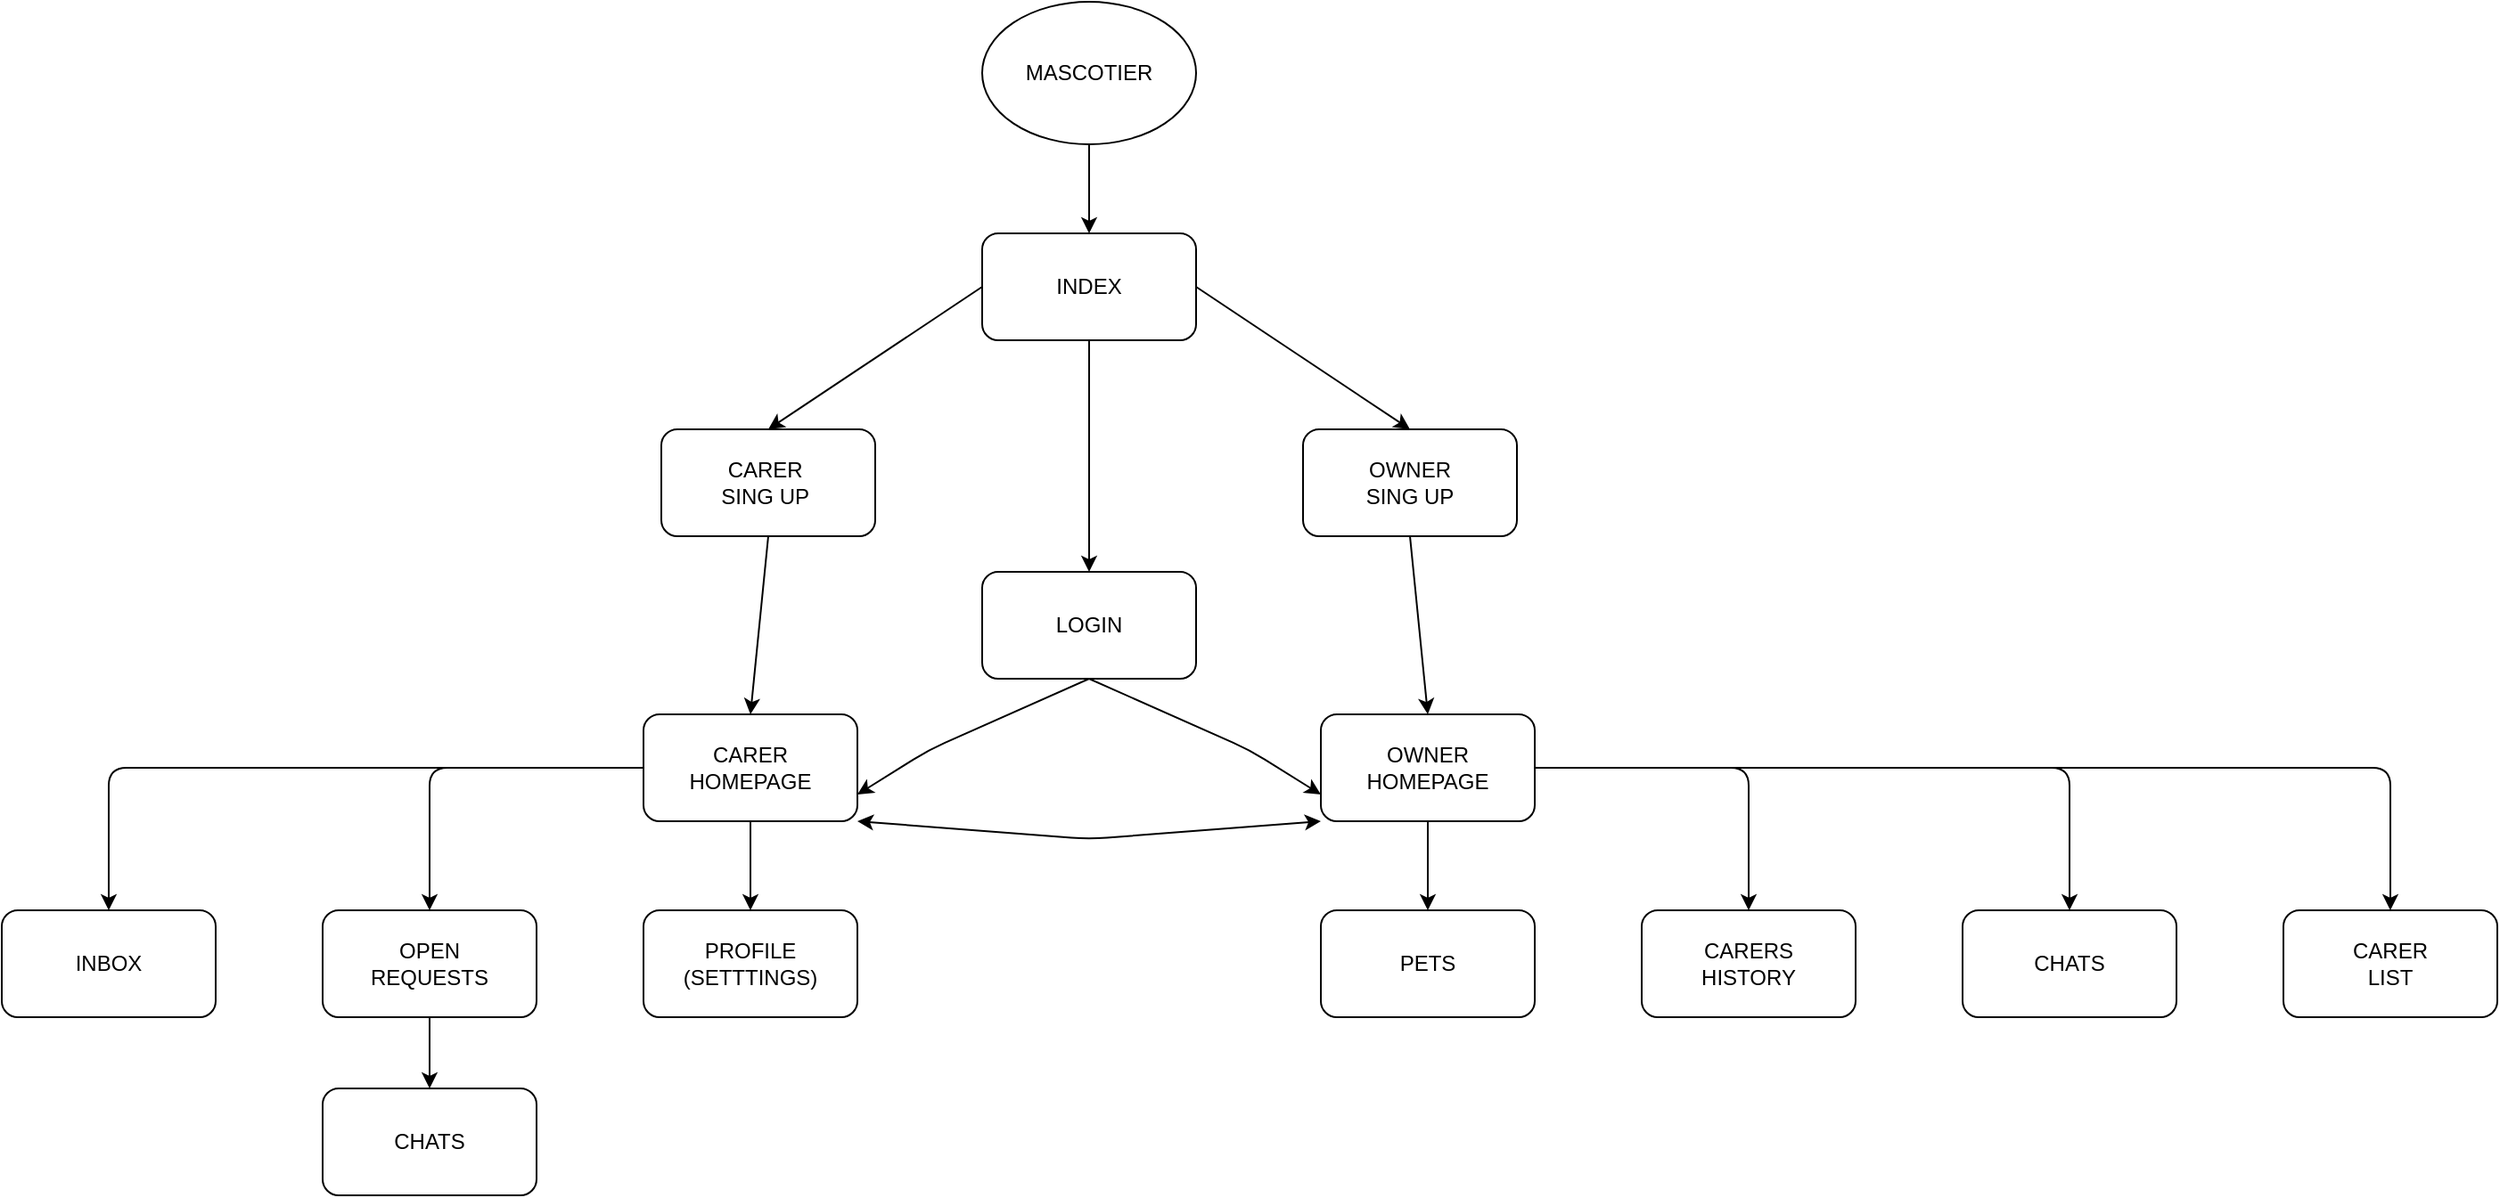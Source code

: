 <mxfile>
    <diagram id="RWnh-zX83HovCeuKFDDC" name="Page-1">
        <mxGraphModel dx="2066" dy="825" grid="1" gridSize="10" guides="1" tooltips="1" connect="1" arrows="1" fold="1" page="1" pageScale="1" pageWidth="850" pageHeight="1100" math="0" shadow="0">
            <root>
                <mxCell id="0"/>
                <mxCell id="1" parent="0"/>
                <mxCell id="17" style="edgeStyle=none;html=1;exitX=1;exitY=0.5;exitDx=0;exitDy=0;entryX=0.5;entryY=0;entryDx=0;entryDy=0;" parent="1" source="2" target="11" edge="1">
                    <mxGeometry relative="1" as="geometry"/>
                </mxCell>
                <mxCell id="18" style="edgeStyle=none;html=1;exitX=0;exitY=0.5;exitDx=0;exitDy=0;entryX=0.5;entryY=0;entryDx=0;entryDy=0;" parent="1" source="2" target="10" edge="1">
                    <mxGeometry relative="1" as="geometry">
                        <mxPoint x="270" y="270" as="sourcePoint"/>
                    </mxGeometry>
                </mxCell>
                <mxCell id="26" style="edgeStyle=none;html=1;exitX=0.5;exitY=1;exitDx=0;exitDy=0;entryX=0.5;entryY=0;entryDx=0;entryDy=0;startArrow=none;startFill=0;" parent="1" source="2" target="27" edge="1">
                    <mxGeometry relative="1" as="geometry">
                        <mxPoint x="320" y="400" as="targetPoint"/>
                    </mxGeometry>
                </mxCell>
                <mxCell id="2" value="INDEX" style="rounded=1;whiteSpace=wrap;html=1;" parent="1" vertex="1">
                    <mxGeometry x="340" y="210" width="120" height="60" as="geometry"/>
                </mxCell>
                <mxCell id="16" style="edgeStyle=none;html=1;exitX=0.5;exitY=1;exitDx=0;exitDy=0;entryX=0.5;entryY=0;entryDx=0;entryDy=0;" parent="1" source="6" target="2" edge="1">
                    <mxGeometry relative="1" as="geometry"/>
                </mxCell>
                <mxCell id="6" value="MASCOTIER" style="ellipse;whiteSpace=wrap;html=1;" parent="1" vertex="1">
                    <mxGeometry x="340" y="80" width="120" height="80" as="geometry"/>
                </mxCell>
                <mxCell id="20" style="edgeStyle=none;html=1;exitX=0.5;exitY=1;exitDx=0;exitDy=0;entryX=0.5;entryY=0;entryDx=0;entryDy=0;" parent="1" source="10" target="13" edge="1">
                    <mxGeometry relative="1" as="geometry"/>
                </mxCell>
                <mxCell id="10" value="CARER&amp;nbsp;&lt;br&gt;SING UP&amp;nbsp;" style="rounded=1;whiteSpace=wrap;html=1;" parent="1" vertex="1">
                    <mxGeometry x="160" y="320" width="120" height="60" as="geometry"/>
                </mxCell>
                <mxCell id="19" style="edgeStyle=none;html=1;exitX=0.5;exitY=1;exitDx=0;exitDy=0;entryX=0.5;entryY=0;entryDx=0;entryDy=0;" parent="1" source="11" target="12" edge="1">
                    <mxGeometry relative="1" as="geometry"/>
                </mxCell>
                <mxCell id="11" value="OWNER&lt;br&gt;SING UP" style="rounded=1;whiteSpace=wrap;html=1;" parent="1" vertex="1">
                    <mxGeometry x="520" y="320" width="120" height="60" as="geometry"/>
                </mxCell>
                <mxCell id="35" style="edgeStyle=none;html=1;exitX=0.5;exitY=1;exitDx=0;exitDy=0;entryX=0.5;entryY=0;entryDx=0;entryDy=0;startArrow=none;startFill=0;" parent="1" source="12" target="24" edge="1">
                    <mxGeometry relative="1" as="geometry"/>
                </mxCell>
                <mxCell id="36" style="edgeStyle=none;html=1;exitX=1;exitY=0.5;exitDx=0;exitDy=0;entryX=0.5;entryY=0;entryDx=0;entryDy=0;startArrow=none;startFill=0;" parent="1" source="12" target="14" edge="1">
                    <mxGeometry relative="1" as="geometry">
                        <Array as="points">
                            <mxPoint x="1130" y="510"/>
                        </Array>
                    </mxGeometry>
                </mxCell>
                <mxCell id="47" style="edgeStyle=none;html=1;exitX=1;exitY=0.5;exitDx=0;exitDy=0;entryX=0.5;entryY=0;entryDx=0;entryDy=0;" edge="1" parent="1" source="12" target="42">
                    <mxGeometry relative="1" as="geometry">
                        <Array as="points">
                            <mxPoint x="950" y="510"/>
                        </Array>
                    </mxGeometry>
                </mxCell>
                <mxCell id="48" style="edgeStyle=none;html=1;exitX=1;exitY=0.5;exitDx=0;exitDy=0;entryX=0.5;entryY=0;entryDx=0;entryDy=0;" edge="1" parent="1" source="12" target="0EZiN12WEB63oS4ABnIR-38">
                    <mxGeometry relative="1" as="geometry">
                        <Array as="points">
                            <mxPoint x="770" y="510"/>
                        </Array>
                    </mxGeometry>
                </mxCell>
                <mxCell id="12" value="OWNER&lt;br&gt;HOMEPAGE" style="rounded=1;whiteSpace=wrap;html=1;" parent="1" vertex="1">
                    <mxGeometry x="530" y="480" width="120" height="60" as="geometry"/>
                </mxCell>
                <mxCell id="25" style="edgeStyle=none;html=1;exitX=1;exitY=1;exitDx=0;exitDy=0;entryX=0;entryY=1;entryDx=0;entryDy=0;startArrow=classic;startFill=1;" parent="1" source="13" target="12" edge="1">
                    <mxGeometry relative="1" as="geometry">
                        <Array as="points">
                            <mxPoint x="400" y="550"/>
                        </Array>
                    </mxGeometry>
                </mxCell>
                <mxCell id="33" style="edgeStyle=none;html=1;exitX=0.5;exitY=1;exitDx=0;exitDy=0;entryX=0.5;entryY=0;entryDx=0;entryDy=0;startArrow=none;startFill=0;" parent="1" source="13" target="32" edge="1">
                    <mxGeometry relative="1" as="geometry"/>
                </mxCell>
                <mxCell id="45" style="edgeStyle=none;html=1;exitX=0;exitY=0.5;exitDx=0;exitDy=0;entryX=0.5;entryY=0;entryDx=0;entryDy=0;" edge="1" parent="1" source="13" target="38">
                    <mxGeometry relative="1" as="geometry">
                        <Array as="points">
                            <mxPoint x="30" y="510"/>
                        </Array>
                    </mxGeometry>
                </mxCell>
                <mxCell id="46" style="edgeStyle=none;html=1;exitX=0;exitY=0.5;exitDx=0;exitDy=0;entryX=0.5;entryY=0;entryDx=0;entryDy=0;" edge="1" parent="1" source="13" target="44">
                    <mxGeometry relative="1" as="geometry">
                        <Array as="points">
                            <mxPoint x="-150" y="510"/>
                        </Array>
                    </mxGeometry>
                </mxCell>
                <mxCell id="13" value="CARER&lt;br&gt;HOMEPAGE" style="rounded=1;whiteSpace=wrap;html=1;" parent="1" vertex="1">
                    <mxGeometry x="150" y="480" width="120" height="60" as="geometry"/>
                </mxCell>
                <mxCell id="14" value="CARER&lt;br&gt;LIST" style="rounded=1;whiteSpace=wrap;html=1;" parent="1" vertex="1">
                    <mxGeometry x="1070" y="590" width="120" height="60" as="geometry"/>
                </mxCell>
                <mxCell id="23" style="edgeStyle=none;html=1;exitX=0.5;exitY=1;exitDx=0;exitDy=0;entryX=1;entryY=0.75;entryDx=0;entryDy=0;" parent="1" source="27" target="13" edge="1">
                    <mxGeometry relative="1" as="geometry">
                        <Array as="points">
                            <mxPoint x="310" y="500"/>
                        </Array>
                        <mxPoint x="320" y="460" as="sourcePoint"/>
                    </mxGeometry>
                </mxCell>
                <mxCell id="24" value="PETS" style="rounded=1;whiteSpace=wrap;html=1;" parent="1" vertex="1">
                    <mxGeometry x="530" y="590" width="120" height="60" as="geometry"/>
                </mxCell>
                <mxCell id="29" style="edgeStyle=none;html=1;exitX=0.5;exitY=1;exitDx=0;exitDy=0;entryX=0;entryY=0.75;entryDx=0;entryDy=0;startArrow=none;startFill=0;" parent="1" source="27" target="12" edge="1">
                    <mxGeometry relative="1" as="geometry">
                        <Array as="points">
                            <mxPoint x="490" y="500"/>
                        </Array>
                    </mxGeometry>
                </mxCell>
                <mxCell id="27" value="LOGIN" style="rounded=1;whiteSpace=wrap;html=1;" parent="1" vertex="1">
                    <mxGeometry x="340" y="400" width="120" height="60" as="geometry"/>
                </mxCell>
                <mxCell id="32" value="PROFILE&lt;br&gt;(SETTTINGS)" style="rounded=1;whiteSpace=wrap;html=1;" parent="1" vertex="1">
                    <mxGeometry x="150" y="590" width="120" height="60" as="geometry"/>
                </mxCell>
                <mxCell id="0EZiN12WEB63oS4ABnIR-38" value="CARERS&lt;br&gt;HISTORY" style="rounded=1;whiteSpace=wrap;html=1;" parent="1" vertex="1">
                    <mxGeometry x="710" y="590" width="120" height="60" as="geometry"/>
                </mxCell>
                <mxCell id="39" style="edgeStyle=none;html=1;exitX=0.5;exitY=1;exitDx=0;exitDy=0;" parent="1" source="38" edge="1">
                    <mxGeometry relative="1" as="geometry">
                        <mxPoint x="30" y="690" as="targetPoint"/>
                    </mxGeometry>
                </mxCell>
                <mxCell id="38" value="OPEN &lt;br&gt;REQUESTS" style="rounded=1;whiteSpace=wrap;html=1;" parent="1" vertex="1">
                    <mxGeometry x="-30" y="590" width="120" height="60" as="geometry"/>
                </mxCell>
                <mxCell id="40" value="CHATS" style="rounded=1;whiteSpace=wrap;html=1;" parent="1" vertex="1">
                    <mxGeometry x="-30" y="690" width="120" height="60" as="geometry"/>
                </mxCell>
                <mxCell id="42" value="CHATS&lt;br&gt;" style="rounded=1;whiteSpace=wrap;html=1;" parent="1" vertex="1">
                    <mxGeometry x="890" y="590" width="120" height="60" as="geometry"/>
                </mxCell>
                <mxCell id="44" value="INBOX" style="rounded=1;whiteSpace=wrap;html=1;" vertex="1" parent="1">
                    <mxGeometry x="-210" y="590" width="120" height="60" as="geometry"/>
                </mxCell>
            </root>
        </mxGraphModel>
    </diagram>
</mxfile>